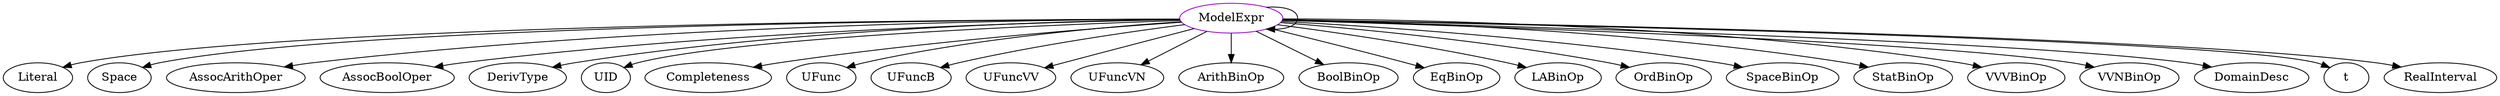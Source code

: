 digraph modelexpr{
ModelExpr	[shape=oval, color=darkviolet, label="ModelExpr"];
ModelExpr -> Literal;
ModelExpr -> ModelExpr;
ModelExpr -> Space;
ModelExpr -> AssocArithOper;
ModelExpr -> AssocBoolOper;
ModelExpr -> DerivType;
ModelExpr -> UID;
ModelExpr -> Completeness;
ModelExpr -> UFunc;
ModelExpr -> UFuncB;
ModelExpr -> UFuncVV;
ModelExpr -> UFuncVN;
ModelExpr -> ArithBinOp;
ModelExpr -> BoolBinOp;
ModelExpr -> EqBinOp;
ModelExpr -> LABinOp;
ModelExpr -> OrdBinOp;
ModelExpr -> SpaceBinOp;
ModelExpr -> StatBinOp;
ModelExpr -> VVVBinOp;
ModelExpr -> VVNBinOp;
ModelExpr -> DomainDesc;
ModelExpr -> t;
ModelExpr -> RealInterval;
}
